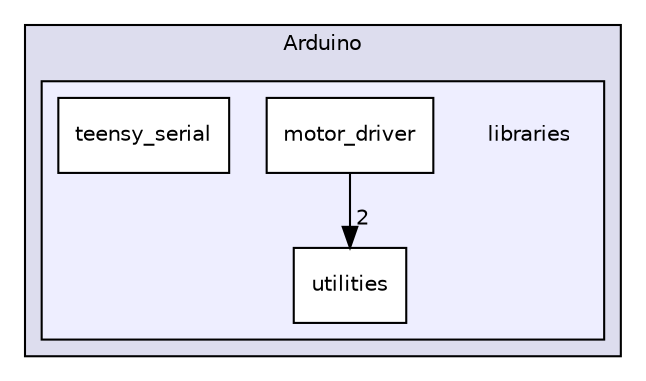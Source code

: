 digraph "Arduino/libraries" {
  compound=true
  node [ fontsize="10", fontname="Helvetica"];
  edge [ labelfontsize="10", labelfontname="Helvetica"];
  subgraph clusterdir_a991eec27578c865874ede3d8ec657c2 {
    graph [ bgcolor="#ddddee", pencolor="black", label="Arduino" fontname="Helvetica", fontsize="10", URL="dir_a991eec27578c865874ede3d8ec657c2.html"]
  subgraph clusterdir_481cc946b8a81b8d9363a4aad6201160 {
    graph [ bgcolor="#eeeeff", pencolor="black", label="" URL="dir_481cc946b8a81b8d9363a4aad6201160.html"];
    dir_481cc946b8a81b8d9363a4aad6201160 [shape=plaintext label="libraries"];
  dir_24900cfa9e09bb4174be1b800b035ede [shape=box label="motor_driver" fillcolor="white" style="filled" URL="dir_24900cfa9e09bb4174be1b800b035ede.html"];
  dir_f403e565cb7c4c04a4e34c9adbb804e0 [shape=box label="teensy_serial" fillcolor="white" style="filled" URL="dir_f403e565cb7c4c04a4e34c9adbb804e0.html"];
  dir_59937046036e71ab0c534dad9585255f [shape=box label="utilities" fillcolor="white" style="filled" URL="dir_59937046036e71ab0c534dad9585255f.html"];
  }
  }
  dir_24900cfa9e09bb4174be1b800b035ede->dir_59937046036e71ab0c534dad9585255f [headlabel="2", labeldistance=1.5 headhref="dir_000002_000004.html"];
}
